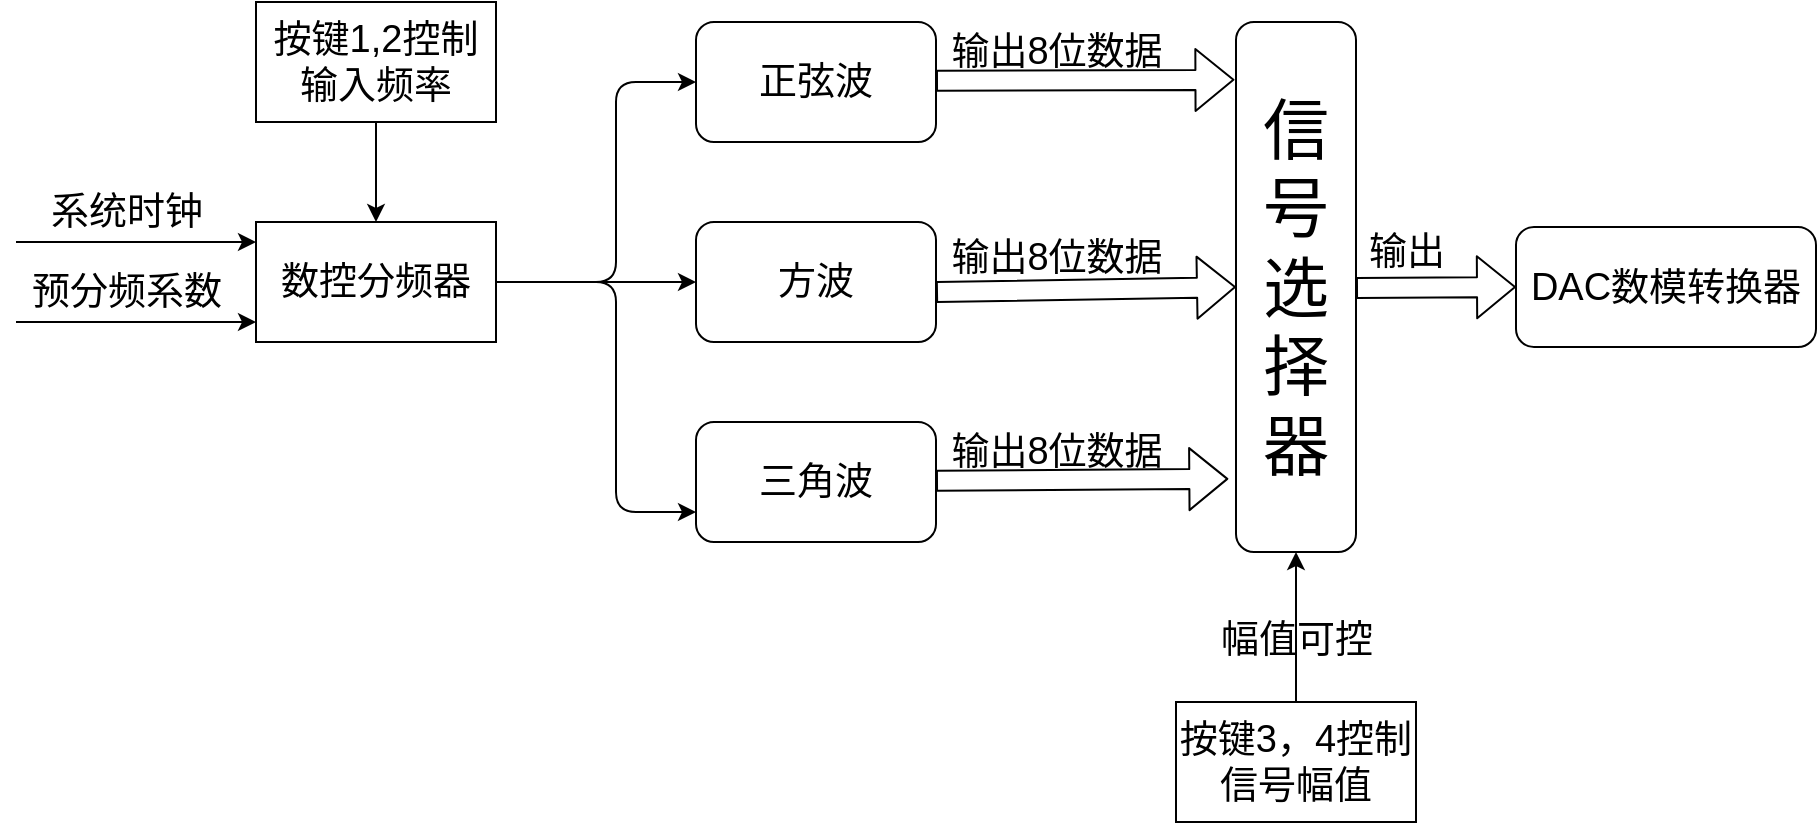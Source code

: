 <mxfile version="15.0.6" type="github">
  <diagram id="tBAiv1rZcQIa-hGmcC-L" name="第 1 页">
    <mxGraphModel dx="1221" dy="644" grid="1" gridSize="10" guides="1" tooltips="1" connect="1" arrows="1" fold="1" page="1" pageScale="1" pageWidth="1169" pageHeight="827" math="0" shadow="0">
      <root>
        <mxCell id="0" />
        <mxCell id="1" parent="0" />
        <mxCell id="kZHE9y_L1pGlQ4GyRq8H-26" value="" style="edgeStyle=orthogonalEdgeStyle;rounded=0;orthogonalLoop=1;jettySize=auto;html=1;fontSize=19;strokeWidth=1;" edge="1" parent="1" source="kZHE9y_L1pGlQ4GyRq8H-1" target="kZHE9y_L1pGlQ4GyRq8H-20">
          <mxGeometry relative="1" as="geometry" />
        </mxCell>
        <mxCell id="kZHE9y_L1pGlQ4GyRq8H-1" value="数控分频器" style="rounded=0;whiteSpace=wrap;html=1;strokeWidth=1;fontSize=19;" vertex="1" parent="1">
          <mxGeometry x="290" y="220" width="120" height="60" as="geometry" />
        </mxCell>
        <mxCell id="kZHE9y_L1pGlQ4GyRq8H-9" value="" style="edgeStyle=orthogonalEdgeStyle;rounded=0;orthogonalLoop=1;jettySize=auto;html=1;fontSize=19;strokeWidth=1;" edge="1" parent="1" source="kZHE9y_L1pGlQ4GyRq8H-2" target="kZHE9y_L1pGlQ4GyRq8H-1">
          <mxGeometry relative="1" as="geometry" />
        </mxCell>
        <mxCell id="kZHE9y_L1pGlQ4GyRq8H-2" value="按键1,2控制输入频率" style="rounded=0;whiteSpace=wrap;html=1;strokeWidth=1;fontSize=19;" vertex="1" parent="1">
          <mxGeometry x="290" y="110" width="120" height="60" as="geometry" />
        </mxCell>
        <mxCell id="kZHE9y_L1pGlQ4GyRq8H-5" value="" style="endArrow=classic;html=1;strokeWidth=1;fontSize=19;" edge="1" parent="1">
          <mxGeometry width="50" height="50" relative="1" as="geometry">
            <mxPoint x="170" y="230" as="sourcePoint" />
            <mxPoint x="290" y="230" as="targetPoint" />
          </mxGeometry>
        </mxCell>
        <mxCell id="kZHE9y_L1pGlQ4GyRq8H-6" value="&lt;font style=&quot;font-size: 19px;&quot;&gt;系统时钟&lt;/font&gt;" style="text;html=1;align=center;verticalAlign=middle;resizable=0;points=[];autosize=1;strokeColor=none;fillColor=none;strokeWidth=1;fontSize=19;" vertex="1" parent="1">
          <mxGeometry x="180" y="200" width="90" height="30" as="geometry" />
        </mxCell>
        <mxCell id="kZHE9y_L1pGlQ4GyRq8H-13" value="" style="endArrow=classic;html=1;strokeWidth=1;fontSize=19;" edge="1" parent="1">
          <mxGeometry width="50" height="50" relative="1" as="geometry">
            <mxPoint x="170" y="270.0" as="sourcePoint" />
            <mxPoint x="290" y="270.0" as="targetPoint" />
          </mxGeometry>
        </mxCell>
        <mxCell id="kZHE9y_L1pGlQ4GyRq8H-14" value="&lt;font style=&quot;font-size: 19px&quot;&gt;预分频系数&lt;/font&gt;" style="text;html=1;align=center;verticalAlign=middle;resizable=0;points=[];autosize=1;strokeColor=none;fillColor=none;strokeWidth=1;fontSize=19;" vertex="1" parent="1">
          <mxGeometry x="170" y="240" width="110" height="30" as="geometry" />
        </mxCell>
        <mxCell id="kZHE9y_L1pGlQ4GyRq8H-41" value="" style="edgeStyle=orthogonalEdgeStyle;rounded=0;orthogonalLoop=1;jettySize=auto;html=1;fontSize=19;strokeWidth=1;" edge="1" parent="1" target="kZHE9y_L1pGlQ4GyRq8H-37">
          <mxGeometry relative="1" as="geometry">
            <mxPoint x="790" y="460" as="sourcePoint" />
            <Array as="points">
              <mxPoint x="810" y="460" />
            </Array>
          </mxGeometry>
        </mxCell>
        <mxCell id="kZHE9y_L1pGlQ4GyRq8H-15" value="按键3，4控制信号幅值" style="rounded=0;whiteSpace=wrap;html=1;strokeWidth=1;fontSize=19;" vertex="1" parent="1">
          <mxGeometry x="750" y="460" width="120" height="60" as="geometry" />
        </mxCell>
        <mxCell id="kZHE9y_L1pGlQ4GyRq8H-18" value="正弦波" style="rounded=1;whiteSpace=wrap;html=1;fontSize=19;strokeWidth=1;" vertex="1" parent="1">
          <mxGeometry x="510" y="120" width="120" height="60" as="geometry" />
        </mxCell>
        <mxCell id="kZHE9y_L1pGlQ4GyRq8H-20" value="方波" style="rounded=1;whiteSpace=wrap;html=1;fontSize=19;strokeWidth=1;" vertex="1" parent="1">
          <mxGeometry x="510" y="220" width="120" height="60" as="geometry" />
        </mxCell>
        <mxCell id="kZHE9y_L1pGlQ4GyRq8H-21" value="三角波" style="rounded=1;whiteSpace=wrap;html=1;fontSize=19;strokeWidth=1;" vertex="1" parent="1">
          <mxGeometry x="510" y="320" width="120" height="60" as="geometry" />
        </mxCell>
        <mxCell id="kZHE9y_L1pGlQ4GyRq8H-28" value="" style="edgeStyle=elbowEdgeStyle;elbow=horizontal;endArrow=classic;html=1;fontSize=19;strokeWidth=1;entryX=0;entryY=0.5;entryDx=0;entryDy=0;" edge="1" parent="1" target="kZHE9y_L1pGlQ4GyRq8H-18">
          <mxGeometry width="50" height="50" relative="1" as="geometry">
            <mxPoint x="430" y="250" as="sourcePoint" />
            <mxPoint x="470" y="150" as="targetPoint" />
          </mxGeometry>
        </mxCell>
        <mxCell id="kZHE9y_L1pGlQ4GyRq8H-29" value="" style="edgeStyle=elbowEdgeStyle;elbow=horizontal;endArrow=classic;html=1;fontSize=19;strokeWidth=1;entryX=0;entryY=0.75;entryDx=0;entryDy=0;" edge="1" parent="1" target="kZHE9y_L1pGlQ4GyRq8H-21">
          <mxGeometry width="50" height="50" relative="1" as="geometry">
            <mxPoint x="440" y="250" as="sourcePoint" />
            <mxPoint x="500" y="360" as="targetPoint" />
            <Array as="points">
              <mxPoint x="470" y="280" />
            </Array>
          </mxGeometry>
        </mxCell>
        <mxCell id="kZHE9y_L1pGlQ4GyRq8H-37" value="&lt;font style=&quot;font-size: 33px&quot;&gt;信&lt;br&gt;号&lt;br&gt;选&lt;br&gt;择&lt;br&gt;器&lt;/font&gt;" style="rounded=1;whiteSpace=wrap;html=1;fontSize=19;strokeWidth=1;" vertex="1" parent="1">
          <mxGeometry x="780" y="120" width="60" height="265" as="geometry" />
        </mxCell>
        <mxCell id="kZHE9y_L1pGlQ4GyRq8H-38" value="DAC数模转换器" style="rounded=1;whiteSpace=wrap;html=1;fontSize=19;strokeWidth=1;" vertex="1" parent="1">
          <mxGeometry x="920" y="222.5" width="150" height="60" as="geometry" />
        </mxCell>
        <mxCell id="kZHE9y_L1pGlQ4GyRq8H-40" value="输出8位数据" style="text;html=1;align=center;verticalAlign=middle;resizable=0;points=[];autosize=1;strokeColor=none;fillColor=none;fontSize=19;" vertex="1" parent="1">
          <mxGeometry x="630" y="120" width="120" height="30" as="geometry" />
        </mxCell>
        <mxCell id="kZHE9y_L1pGlQ4GyRq8H-42" value="幅值可控" style="text;html=1;align=center;verticalAlign=middle;resizable=0;points=[];autosize=1;strokeColor=none;fillColor=none;fontSize=19;" vertex="1" parent="1">
          <mxGeometry x="765" y="414" width="90" height="30" as="geometry" />
        </mxCell>
        <mxCell id="kZHE9y_L1pGlQ4GyRq8H-46" value="" style="shape=flexArrow;endArrow=classic;html=1;fontSize=19;strokeWidth=1;entryX=-0.064;entryY=0.862;entryDx=0;entryDy=0;entryPerimeter=0;" edge="1" parent="1" target="kZHE9y_L1pGlQ4GyRq8H-37">
          <mxGeometry width="50" height="50" relative="1" as="geometry">
            <mxPoint x="630" y="349.41" as="sourcePoint" />
            <mxPoint x="740" y="349.41" as="targetPoint" />
          </mxGeometry>
        </mxCell>
        <mxCell id="kZHE9y_L1pGlQ4GyRq8H-47" value="" style="shape=flexArrow;endArrow=classic;html=1;fontSize=19;strokeWidth=1;entryX=0;entryY=0.5;entryDx=0;entryDy=0;" edge="1" parent="1" target="kZHE9y_L1pGlQ4GyRq8H-37">
          <mxGeometry width="50" height="50" relative="1" as="geometry">
            <mxPoint x="630" y="255.0" as="sourcePoint" />
            <mxPoint x="770" y="253" as="targetPoint" />
          </mxGeometry>
        </mxCell>
        <mxCell id="kZHE9y_L1pGlQ4GyRq8H-48" value="" style="shape=flexArrow;endArrow=classic;html=1;fontSize=19;strokeWidth=1;entryX=-0.013;entryY=0.109;entryDx=0;entryDy=0;entryPerimeter=0;" edge="1" parent="1" target="kZHE9y_L1pGlQ4GyRq8H-37">
          <mxGeometry width="50" height="50" relative="1" as="geometry">
            <mxPoint x="630" y="149.41" as="sourcePoint" />
            <mxPoint x="740" y="149.41" as="targetPoint" />
          </mxGeometry>
        </mxCell>
        <mxCell id="kZHE9y_L1pGlQ4GyRq8H-50" value="输出8位数据" style="text;html=1;align=center;verticalAlign=middle;resizable=0;points=[];autosize=1;strokeColor=none;fillColor=none;fontSize=19;" vertex="1" parent="1">
          <mxGeometry x="630" y="222.5" width="120" height="30" as="geometry" />
        </mxCell>
        <mxCell id="kZHE9y_L1pGlQ4GyRq8H-51" value="输出8位数据" style="text;html=1;align=center;verticalAlign=middle;resizable=0;points=[];autosize=1;strokeColor=none;fillColor=none;fontSize=19;" vertex="1" parent="1">
          <mxGeometry x="630" y="320" width="120" height="30" as="geometry" />
        </mxCell>
        <mxCell id="kZHE9y_L1pGlQ4GyRq8H-52" value="" style="shape=flexArrow;endArrow=classic;html=1;fontSize=19;strokeWidth=1;entryX=0;entryY=0.5;entryDx=0;entryDy=0;" edge="1" parent="1" target="kZHE9y_L1pGlQ4GyRq8H-38">
          <mxGeometry width="50" height="50" relative="1" as="geometry">
            <mxPoint x="840" y="253" as="sourcePoint" />
            <mxPoint x="890" y="212.5" as="targetPoint" />
          </mxGeometry>
        </mxCell>
        <mxCell id="kZHE9y_L1pGlQ4GyRq8H-53" value="输出" style="text;html=1;align=center;verticalAlign=middle;resizable=0;points=[];autosize=1;strokeColor=none;fillColor=none;fontSize=19;" vertex="1" parent="1">
          <mxGeometry x="840" y="220" width="50" height="30" as="geometry" />
        </mxCell>
      </root>
    </mxGraphModel>
  </diagram>
</mxfile>

